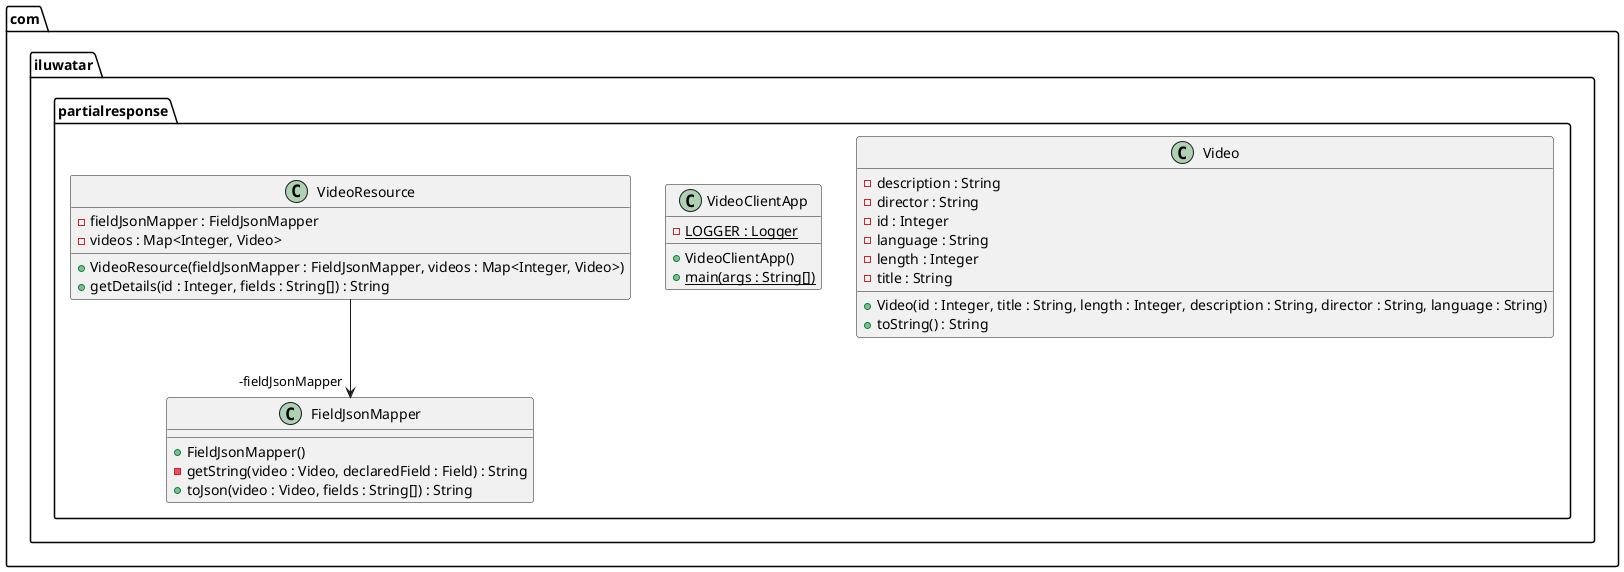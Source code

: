 @startuml
package com.iluwatar.partialresponse {
  class FieldJsonMapper {
    + FieldJsonMapper()
    - getString(video : Video, declaredField : Field) : String
    + toJson(video : Video, fields : String[]) : String
  }
  class Video {
    - description : String
    - director : String
    - id : Integer
    - language : String
    - length : Integer
    - title : String
    + Video(id : Integer, title : String, length : Integer, description : String, director : String, language : String)
    + toString() : String
  }
  class VideoClientApp {
    - LOGGER : Logger {static}
    + VideoClientApp()
    + main(args : String[]) {static}
  }
  class VideoResource {
    - fieldJsonMapper : FieldJsonMapper
    - videos : Map<Integer, Video>
    + VideoResource(fieldJsonMapper : FieldJsonMapper, videos : Map<Integer, Video>)
    + getDetails(id : Integer, fields : String[]) : String
  }
}
VideoResource -->  "-fieldJsonMapper" FieldJsonMapper
@enduml